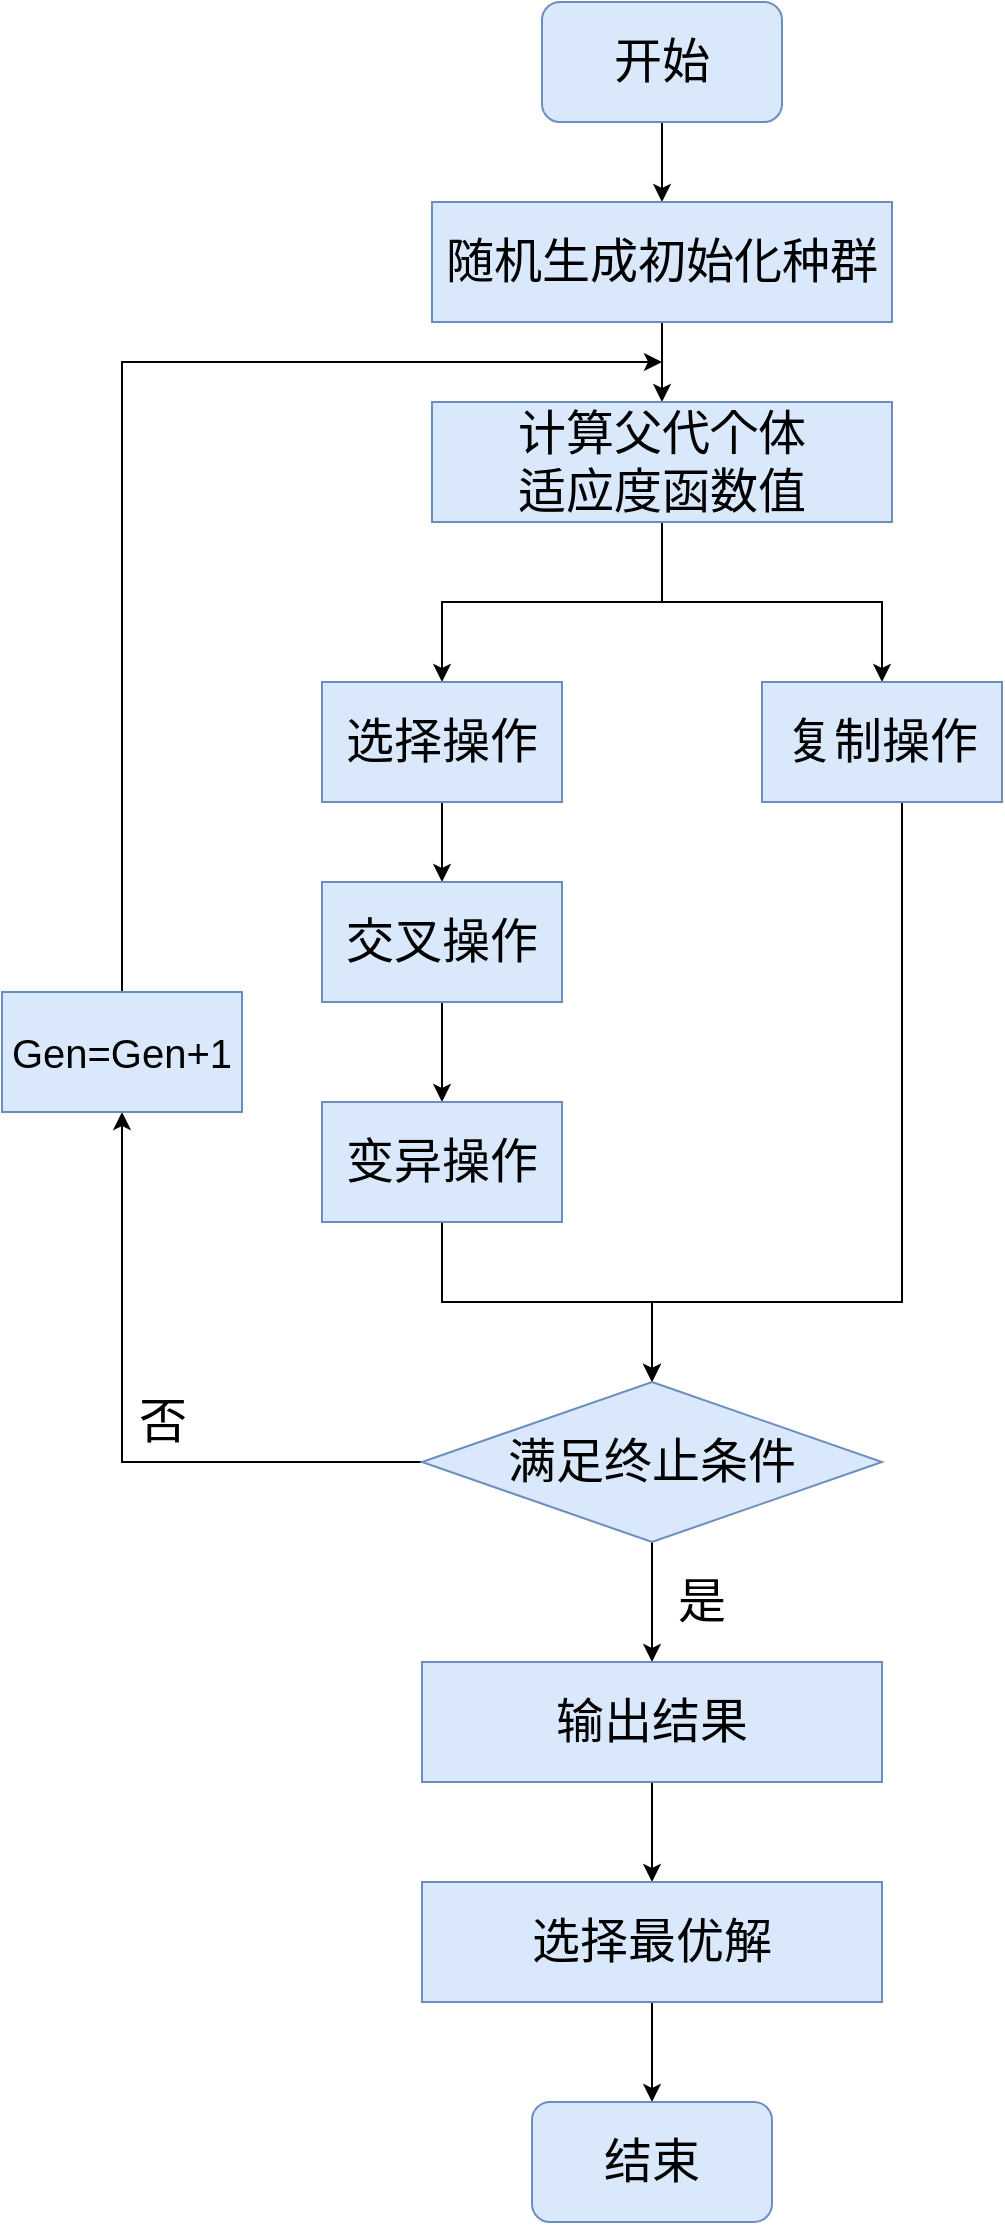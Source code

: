 <mxfile version="14.4.4" type="github">
  <diagram id="59pcz8J8tjLlCu2dW7JG" name="Page-1">
    <mxGraphModel dx="868" dy="450" grid="1" gridSize="10" guides="1" tooltips="1" connect="1" arrows="1" fold="1" page="1" pageScale="1" pageWidth="827" pageHeight="1169" math="0" shadow="0">
      <root>
        <mxCell id="0" />
        <mxCell id="1" parent="0" />
        <mxCell id="vlPhWGIlwNCeZ7o7SoZ--9" style="edgeStyle=orthogonalEdgeStyle;rounded=0;orthogonalLoop=1;jettySize=auto;html=1;exitX=0.5;exitY=1;exitDx=0;exitDy=0;entryX=0.5;entryY=0;entryDx=0;entryDy=0;" edge="1" parent="1" source="vlPhWGIlwNCeZ7o7SoZ--1" target="vlPhWGIlwNCeZ7o7SoZ--2">
          <mxGeometry relative="1" as="geometry" />
        </mxCell>
        <mxCell id="vlPhWGIlwNCeZ7o7SoZ--1" value="&lt;font style=&quot;font-size: 24px&quot;&gt;开始&lt;/font&gt;" style="rounded=1;whiteSpace=wrap;html=1;fillColor=#dae8fc;strokeColor=#6c8ebf;" vertex="1" parent="1">
          <mxGeometry x="320" y="30" width="120" height="60" as="geometry" />
        </mxCell>
        <mxCell id="vlPhWGIlwNCeZ7o7SoZ--10" style="edgeStyle=orthogonalEdgeStyle;rounded=0;orthogonalLoop=1;jettySize=auto;html=1;exitX=0.5;exitY=1;exitDx=0;exitDy=0;entryX=0.5;entryY=0;entryDx=0;entryDy=0;" edge="1" parent="1" source="vlPhWGIlwNCeZ7o7SoZ--2" target="vlPhWGIlwNCeZ7o7SoZ--3">
          <mxGeometry relative="1" as="geometry" />
        </mxCell>
        <mxCell id="vlPhWGIlwNCeZ7o7SoZ--2" value="&lt;font style=&quot;font-size: 24px&quot;&gt;随机生成初始化种群&lt;/font&gt;" style="rounded=0;whiteSpace=wrap;html=1;fillColor=#dae8fc;strokeColor=#6c8ebf;" vertex="1" parent="1">
          <mxGeometry x="265" y="130" width="230" height="60" as="geometry" />
        </mxCell>
        <mxCell id="vlPhWGIlwNCeZ7o7SoZ--11" style="edgeStyle=orthogonalEdgeStyle;rounded=0;orthogonalLoop=1;jettySize=auto;html=1;exitX=0.5;exitY=1;exitDx=0;exitDy=0;entryX=0.5;entryY=0;entryDx=0;entryDy=0;" edge="1" parent="1" source="vlPhWGIlwNCeZ7o7SoZ--3" target="vlPhWGIlwNCeZ7o7SoZ--4">
          <mxGeometry relative="1" as="geometry" />
        </mxCell>
        <mxCell id="vlPhWGIlwNCeZ7o7SoZ--12" style="edgeStyle=orthogonalEdgeStyle;rounded=0;orthogonalLoop=1;jettySize=auto;html=1;exitX=0.5;exitY=1;exitDx=0;exitDy=0;entryX=0.5;entryY=0;entryDx=0;entryDy=0;" edge="1" parent="1" source="vlPhWGIlwNCeZ7o7SoZ--3" target="vlPhWGIlwNCeZ7o7SoZ--5">
          <mxGeometry relative="1" as="geometry" />
        </mxCell>
        <mxCell id="vlPhWGIlwNCeZ7o7SoZ--3" value="&lt;span style=&quot;font-size: 24px&quot;&gt;计算父代个体&lt;br&gt;适应度函数值&lt;/span&gt;" style="rounded=0;whiteSpace=wrap;html=1;fillColor=#dae8fc;strokeColor=#6c8ebf;" vertex="1" parent="1">
          <mxGeometry x="265" y="230" width="230" height="60" as="geometry" />
        </mxCell>
        <mxCell id="vlPhWGIlwNCeZ7o7SoZ--17" style="edgeStyle=orthogonalEdgeStyle;rounded=0;orthogonalLoop=1;jettySize=auto;html=1;exitX=0.5;exitY=1;exitDx=0;exitDy=0;entryX=0.5;entryY=0;entryDx=0;entryDy=0;" edge="1" parent="1" source="vlPhWGIlwNCeZ7o7SoZ--4" target="vlPhWGIlwNCeZ7o7SoZ--8">
          <mxGeometry relative="1" as="geometry">
            <Array as="points">
              <mxPoint x="500" y="680" />
              <mxPoint x="375" y="680" />
            </Array>
          </mxGeometry>
        </mxCell>
        <mxCell id="vlPhWGIlwNCeZ7o7SoZ--4" value="&lt;font style=&quot;font-size: 24px&quot;&gt;复制操作&lt;/font&gt;" style="rounded=0;whiteSpace=wrap;html=1;fillColor=#dae8fc;strokeColor=#6c8ebf;" vertex="1" parent="1">
          <mxGeometry x="430" y="370" width="120" height="60" as="geometry" />
        </mxCell>
        <mxCell id="vlPhWGIlwNCeZ7o7SoZ--13" style="edgeStyle=orthogonalEdgeStyle;rounded=0;orthogonalLoop=1;jettySize=auto;html=1;exitX=0.5;exitY=1;exitDx=0;exitDy=0;entryX=0.5;entryY=0;entryDx=0;entryDy=0;" edge="1" parent="1" source="vlPhWGIlwNCeZ7o7SoZ--5" target="vlPhWGIlwNCeZ7o7SoZ--6">
          <mxGeometry relative="1" as="geometry" />
        </mxCell>
        <mxCell id="vlPhWGIlwNCeZ7o7SoZ--5" value="&lt;font style=&quot;font-size: 24px&quot;&gt;选择操作&lt;/font&gt;" style="rounded=0;whiteSpace=wrap;html=1;fillColor=#dae8fc;strokeColor=#6c8ebf;" vertex="1" parent="1">
          <mxGeometry x="210" y="370" width="120" height="60" as="geometry" />
        </mxCell>
        <mxCell id="vlPhWGIlwNCeZ7o7SoZ--14" style="edgeStyle=orthogonalEdgeStyle;rounded=0;orthogonalLoop=1;jettySize=auto;html=1;exitX=0.5;exitY=1;exitDx=0;exitDy=0;entryX=0.5;entryY=0;entryDx=0;entryDy=0;" edge="1" parent="1" source="vlPhWGIlwNCeZ7o7SoZ--6" target="vlPhWGIlwNCeZ7o7SoZ--7">
          <mxGeometry relative="1" as="geometry" />
        </mxCell>
        <mxCell id="vlPhWGIlwNCeZ7o7SoZ--6" value="&lt;font style=&quot;font-size: 24px&quot;&gt;交叉操作&lt;/font&gt;" style="rounded=0;whiteSpace=wrap;html=1;fillColor=#dae8fc;strokeColor=#6c8ebf;" vertex="1" parent="1">
          <mxGeometry x="210" y="470" width="120" height="60" as="geometry" />
        </mxCell>
        <mxCell id="vlPhWGIlwNCeZ7o7SoZ--16" style="edgeStyle=orthogonalEdgeStyle;rounded=0;orthogonalLoop=1;jettySize=auto;html=1;exitX=0.5;exitY=1;exitDx=0;exitDy=0;entryX=0.5;entryY=0;entryDx=0;entryDy=0;" edge="1" parent="1" source="vlPhWGIlwNCeZ7o7SoZ--7" target="vlPhWGIlwNCeZ7o7SoZ--8">
          <mxGeometry relative="1" as="geometry" />
        </mxCell>
        <mxCell id="vlPhWGIlwNCeZ7o7SoZ--7" value="&lt;font style=&quot;font-size: 24px&quot;&gt;变异操作&lt;/font&gt;" style="rounded=0;whiteSpace=wrap;html=1;fillColor=#dae8fc;strokeColor=#6c8ebf;" vertex="1" parent="1">
          <mxGeometry x="210" y="580" width="120" height="60" as="geometry" />
        </mxCell>
        <mxCell id="vlPhWGIlwNCeZ7o7SoZ--20" style="edgeStyle=orthogonalEdgeStyle;rounded=0;orthogonalLoop=1;jettySize=auto;html=1;exitX=0;exitY=0.5;exitDx=0;exitDy=0;entryX=0.5;entryY=1;entryDx=0;entryDy=0;" edge="1" parent="1" source="vlPhWGIlwNCeZ7o7SoZ--8" target="vlPhWGIlwNCeZ7o7SoZ--18">
          <mxGeometry relative="1" as="geometry" />
        </mxCell>
        <mxCell id="vlPhWGIlwNCeZ7o7SoZ--24" style="edgeStyle=orthogonalEdgeStyle;rounded=0;orthogonalLoop=1;jettySize=auto;html=1;exitX=0.5;exitY=1;exitDx=0;exitDy=0;" edge="1" parent="1" source="vlPhWGIlwNCeZ7o7SoZ--8" target="vlPhWGIlwNCeZ7o7SoZ--23">
          <mxGeometry relative="1" as="geometry" />
        </mxCell>
        <mxCell id="vlPhWGIlwNCeZ7o7SoZ--8" value="&lt;font style=&quot;font-size: 24px&quot;&gt;满足终止条件&lt;/font&gt;" style="rhombus;whiteSpace=wrap;html=1;fillColor=#dae8fc;strokeColor=#6c8ebf;" vertex="1" parent="1">
          <mxGeometry x="260" y="720" width="230" height="80" as="geometry" />
        </mxCell>
        <mxCell id="vlPhWGIlwNCeZ7o7SoZ--19" style="edgeStyle=orthogonalEdgeStyle;rounded=0;orthogonalLoop=1;jettySize=auto;html=1;exitX=0.5;exitY=0;exitDx=0;exitDy=0;" edge="1" parent="1" source="vlPhWGIlwNCeZ7o7SoZ--18">
          <mxGeometry relative="1" as="geometry">
            <mxPoint x="380" y="210" as="targetPoint" />
            <Array as="points">
              <mxPoint x="110" y="210" />
            </Array>
          </mxGeometry>
        </mxCell>
        <mxCell id="vlPhWGIlwNCeZ7o7SoZ--18" value="&lt;font style=&quot;font-size: 20px&quot;&gt;Gen=Gen+1&lt;/font&gt;" style="rounded=0;whiteSpace=wrap;html=1;fillColor=#dae8fc;strokeColor=#6c8ebf;fontSize=20;" vertex="1" parent="1">
          <mxGeometry x="50" y="525" width="120" height="60" as="geometry" />
        </mxCell>
        <mxCell id="vlPhWGIlwNCeZ7o7SoZ--22" value="&lt;font style=&quot;font-size: 24px&quot;&gt;否&lt;/font&gt;" style="text;html=1;align=center;verticalAlign=middle;resizable=0;points=[];autosize=1;" vertex="1" parent="1">
          <mxGeometry x="110" y="730" width="40" height="20" as="geometry" />
        </mxCell>
        <mxCell id="vlPhWGIlwNCeZ7o7SoZ--27" style="edgeStyle=orthogonalEdgeStyle;rounded=0;orthogonalLoop=1;jettySize=auto;html=1;exitX=0.5;exitY=1;exitDx=0;exitDy=0;entryX=0.5;entryY=0;entryDx=0;entryDy=0;" edge="1" parent="1" source="vlPhWGIlwNCeZ7o7SoZ--23" target="vlPhWGIlwNCeZ7o7SoZ--26">
          <mxGeometry relative="1" as="geometry" />
        </mxCell>
        <mxCell id="vlPhWGIlwNCeZ7o7SoZ--23" value="&lt;span style=&quot;font-size: 24px&quot;&gt;输出结果&lt;/span&gt;" style="rounded=0;whiteSpace=wrap;html=1;fillColor=#dae8fc;strokeColor=#6c8ebf;" vertex="1" parent="1">
          <mxGeometry x="260" y="860" width="230" height="60" as="geometry" />
        </mxCell>
        <mxCell id="vlPhWGIlwNCeZ7o7SoZ--25" value="&lt;font style=&quot;font-size: 24px&quot;&gt;是&lt;/font&gt;" style="text;html=1;strokeColor=none;fillColor=none;align=center;verticalAlign=middle;whiteSpace=wrap;rounded=0;" vertex="1" parent="1">
          <mxGeometry x="380" y="820" width="40" height="20" as="geometry" />
        </mxCell>
        <mxCell id="vlPhWGIlwNCeZ7o7SoZ--30" style="edgeStyle=orthogonalEdgeStyle;rounded=0;orthogonalLoop=1;jettySize=auto;html=1;exitX=0.5;exitY=1;exitDx=0;exitDy=0;entryX=0.5;entryY=0;entryDx=0;entryDy=0;" edge="1" parent="1" source="vlPhWGIlwNCeZ7o7SoZ--26" target="vlPhWGIlwNCeZ7o7SoZ--29">
          <mxGeometry relative="1" as="geometry" />
        </mxCell>
        <mxCell id="vlPhWGIlwNCeZ7o7SoZ--26" value="&lt;span style=&quot;font-size: 24px&quot;&gt;选择最优解&lt;/span&gt;" style="rounded=0;whiteSpace=wrap;html=1;fillColor=#dae8fc;strokeColor=#6c8ebf;" vertex="1" parent="1">
          <mxGeometry x="260" y="970" width="230" height="60" as="geometry" />
        </mxCell>
        <mxCell id="vlPhWGIlwNCeZ7o7SoZ--29" value="&lt;font style=&quot;font-size: 24px&quot;&gt;结束&lt;/font&gt;" style="rounded=1;whiteSpace=wrap;html=1;fillColor=#dae8fc;strokeColor=#6c8ebf;" vertex="1" parent="1">
          <mxGeometry x="315" y="1080" width="120" height="60" as="geometry" />
        </mxCell>
      </root>
    </mxGraphModel>
  </diagram>
</mxfile>

